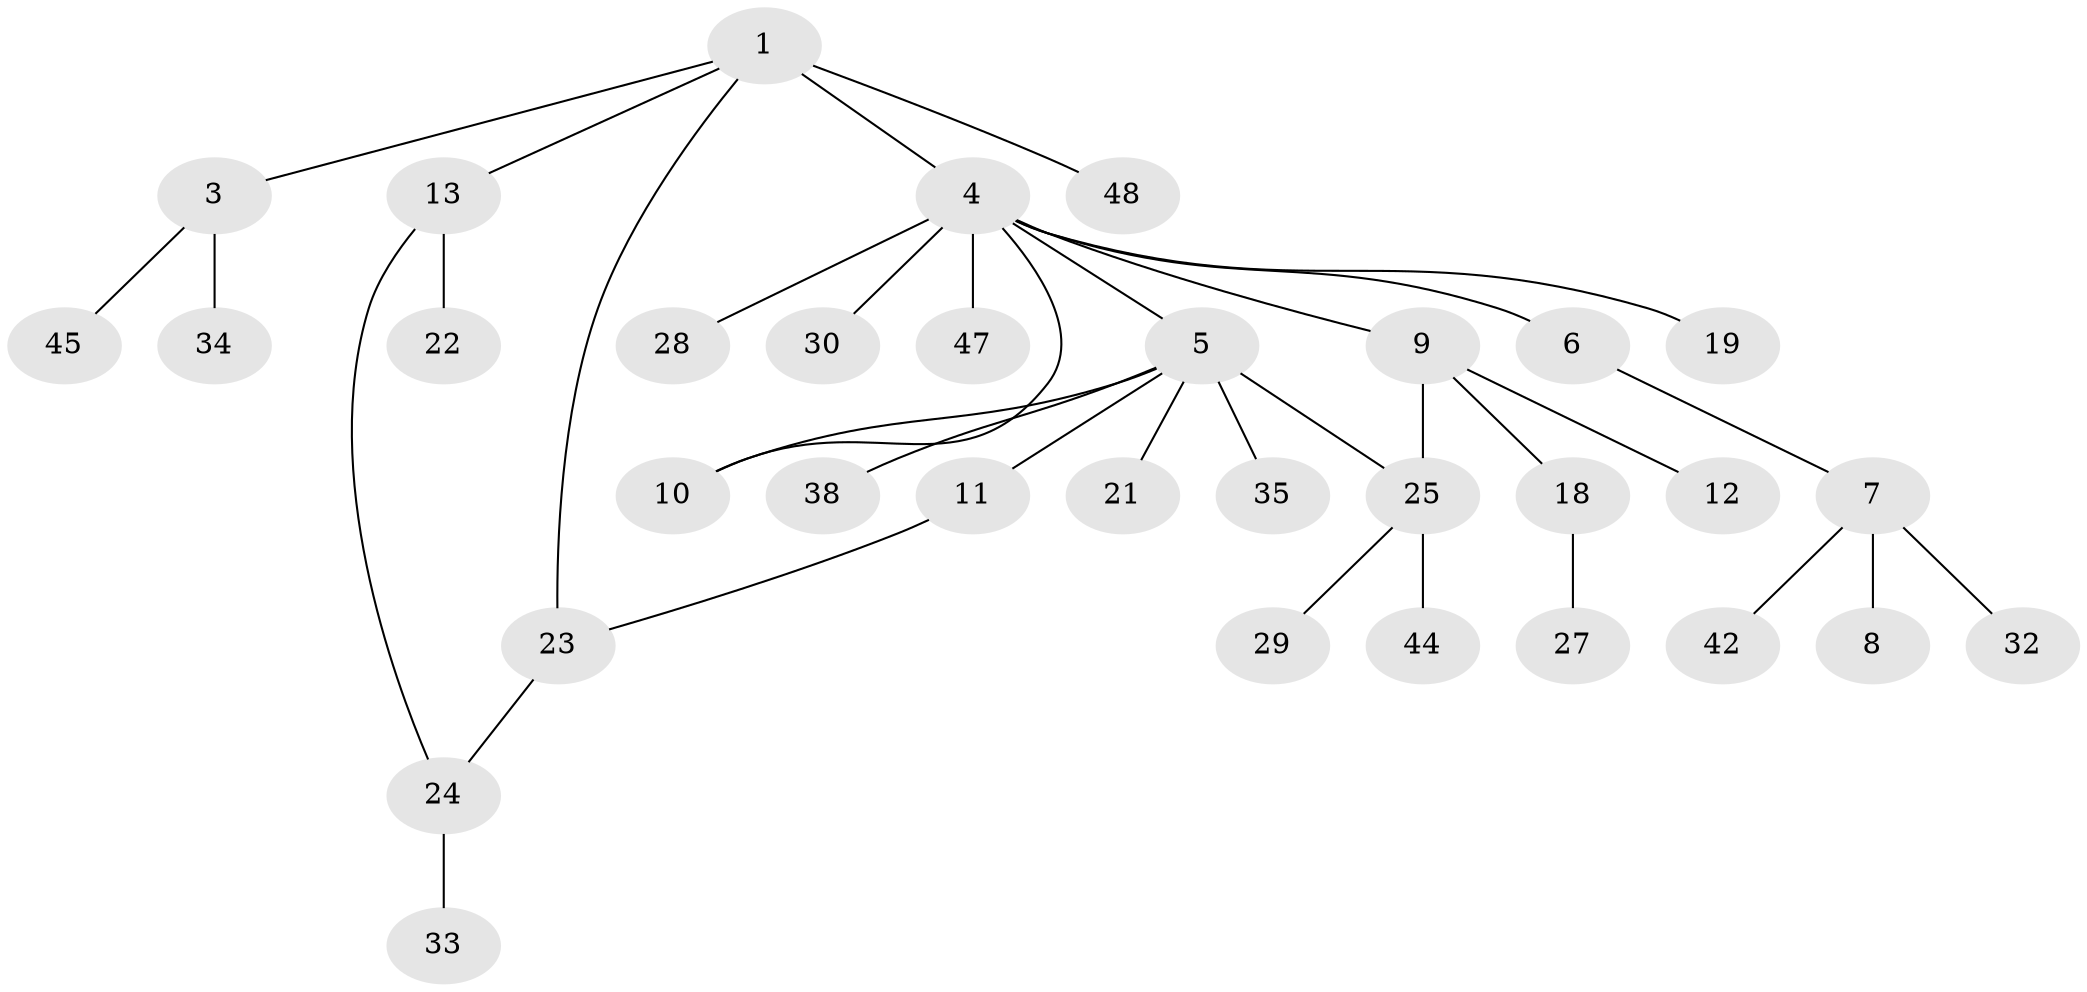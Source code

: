 // original degree distribution, {3: 0.17647058823529413, 5: 0.0196078431372549, 9: 0.0196078431372549, 6: 0.0196078431372549, 4: 0.058823529411764705, 1: 0.4117647058823529, 2: 0.29411764705882354}
// Generated by graph-tools (version 1.1) at 2025/10/02/27/25 16:10:56]
// undirected, 33 vertices, 36 edges
graph export_dot {
graph [start="1"]
  node [color=gray90,style=filled];
  1 [super="+2"];
  3 [super="+41"];
  4 [super="+46"];
  5 [super="+15"];
  6 [super="+51"];
  7 [super="+20"];
  8;
  9 [super="+16"];
  10;
  11 [super="+43"];
  12 [super="+17"];
  13 [super="+14"];
  18 [super="+37"];
  19 [super="+36"];
  21;
  22 [super="+39"];
  23 [super="+31"];
  24;
  25 [super="+26"];
  27;
  28;
  29;
  30;
  32;
  33 [super="+40"];
  34 [super="+50"];
  35;
  38;
  42;
  44 [super="+49"];
  45;
  47;
  48;
  1 -- 23;
  1 -- 48 [weight=2];
  1 -- 3;
  1 -- 4;
  1 -- 13;
  3 -- 34;
  3 -- 45;
  4 -- 5;
  4 -- 6;
  4 -- 9;
  4 -- 10;
  4 -- 19;
  4 -- 28;
  4 -- 30;
  4 -- 47;
  5 -- 11;
  5 -- 21;
  5 -- 25;
  5 -- 10;
  5 -- 35;
  5 -- 38;
  6 -- 7;
  7 -- 8;
  7 -- 32;
  7 -- 42;
  9 -- 12;
  9 -- 18;
  9 -- 25;
  11 -- 23;
  13 -- 24;
  13 -- 22;
  18 -- 27;
  23 -- 24;
  24 -- 33;
  25 -- 44;
  25 -- 29;
}
